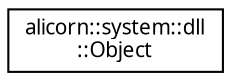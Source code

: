 digraph "Иерархия классов. Графический вид."
{
 // INTERACTIVE_SVG=YES
  edge [fontname="Verdana",fontsize="10",labelfontname="Verdana",labelfontsize="10"];
  node [fontname="Verdana",fontsize="10",shape=record];
  rankdir="LR";
  Node1 [label="alicorn::system::dll\l::Object",height=0.2,width=0.4,color="black", fillcolor="white", style="filled",URL="$a00115.html",tooltip="Класс входит в Проект System   Базовый класс объектов, создаваемых в dll. "];
}
